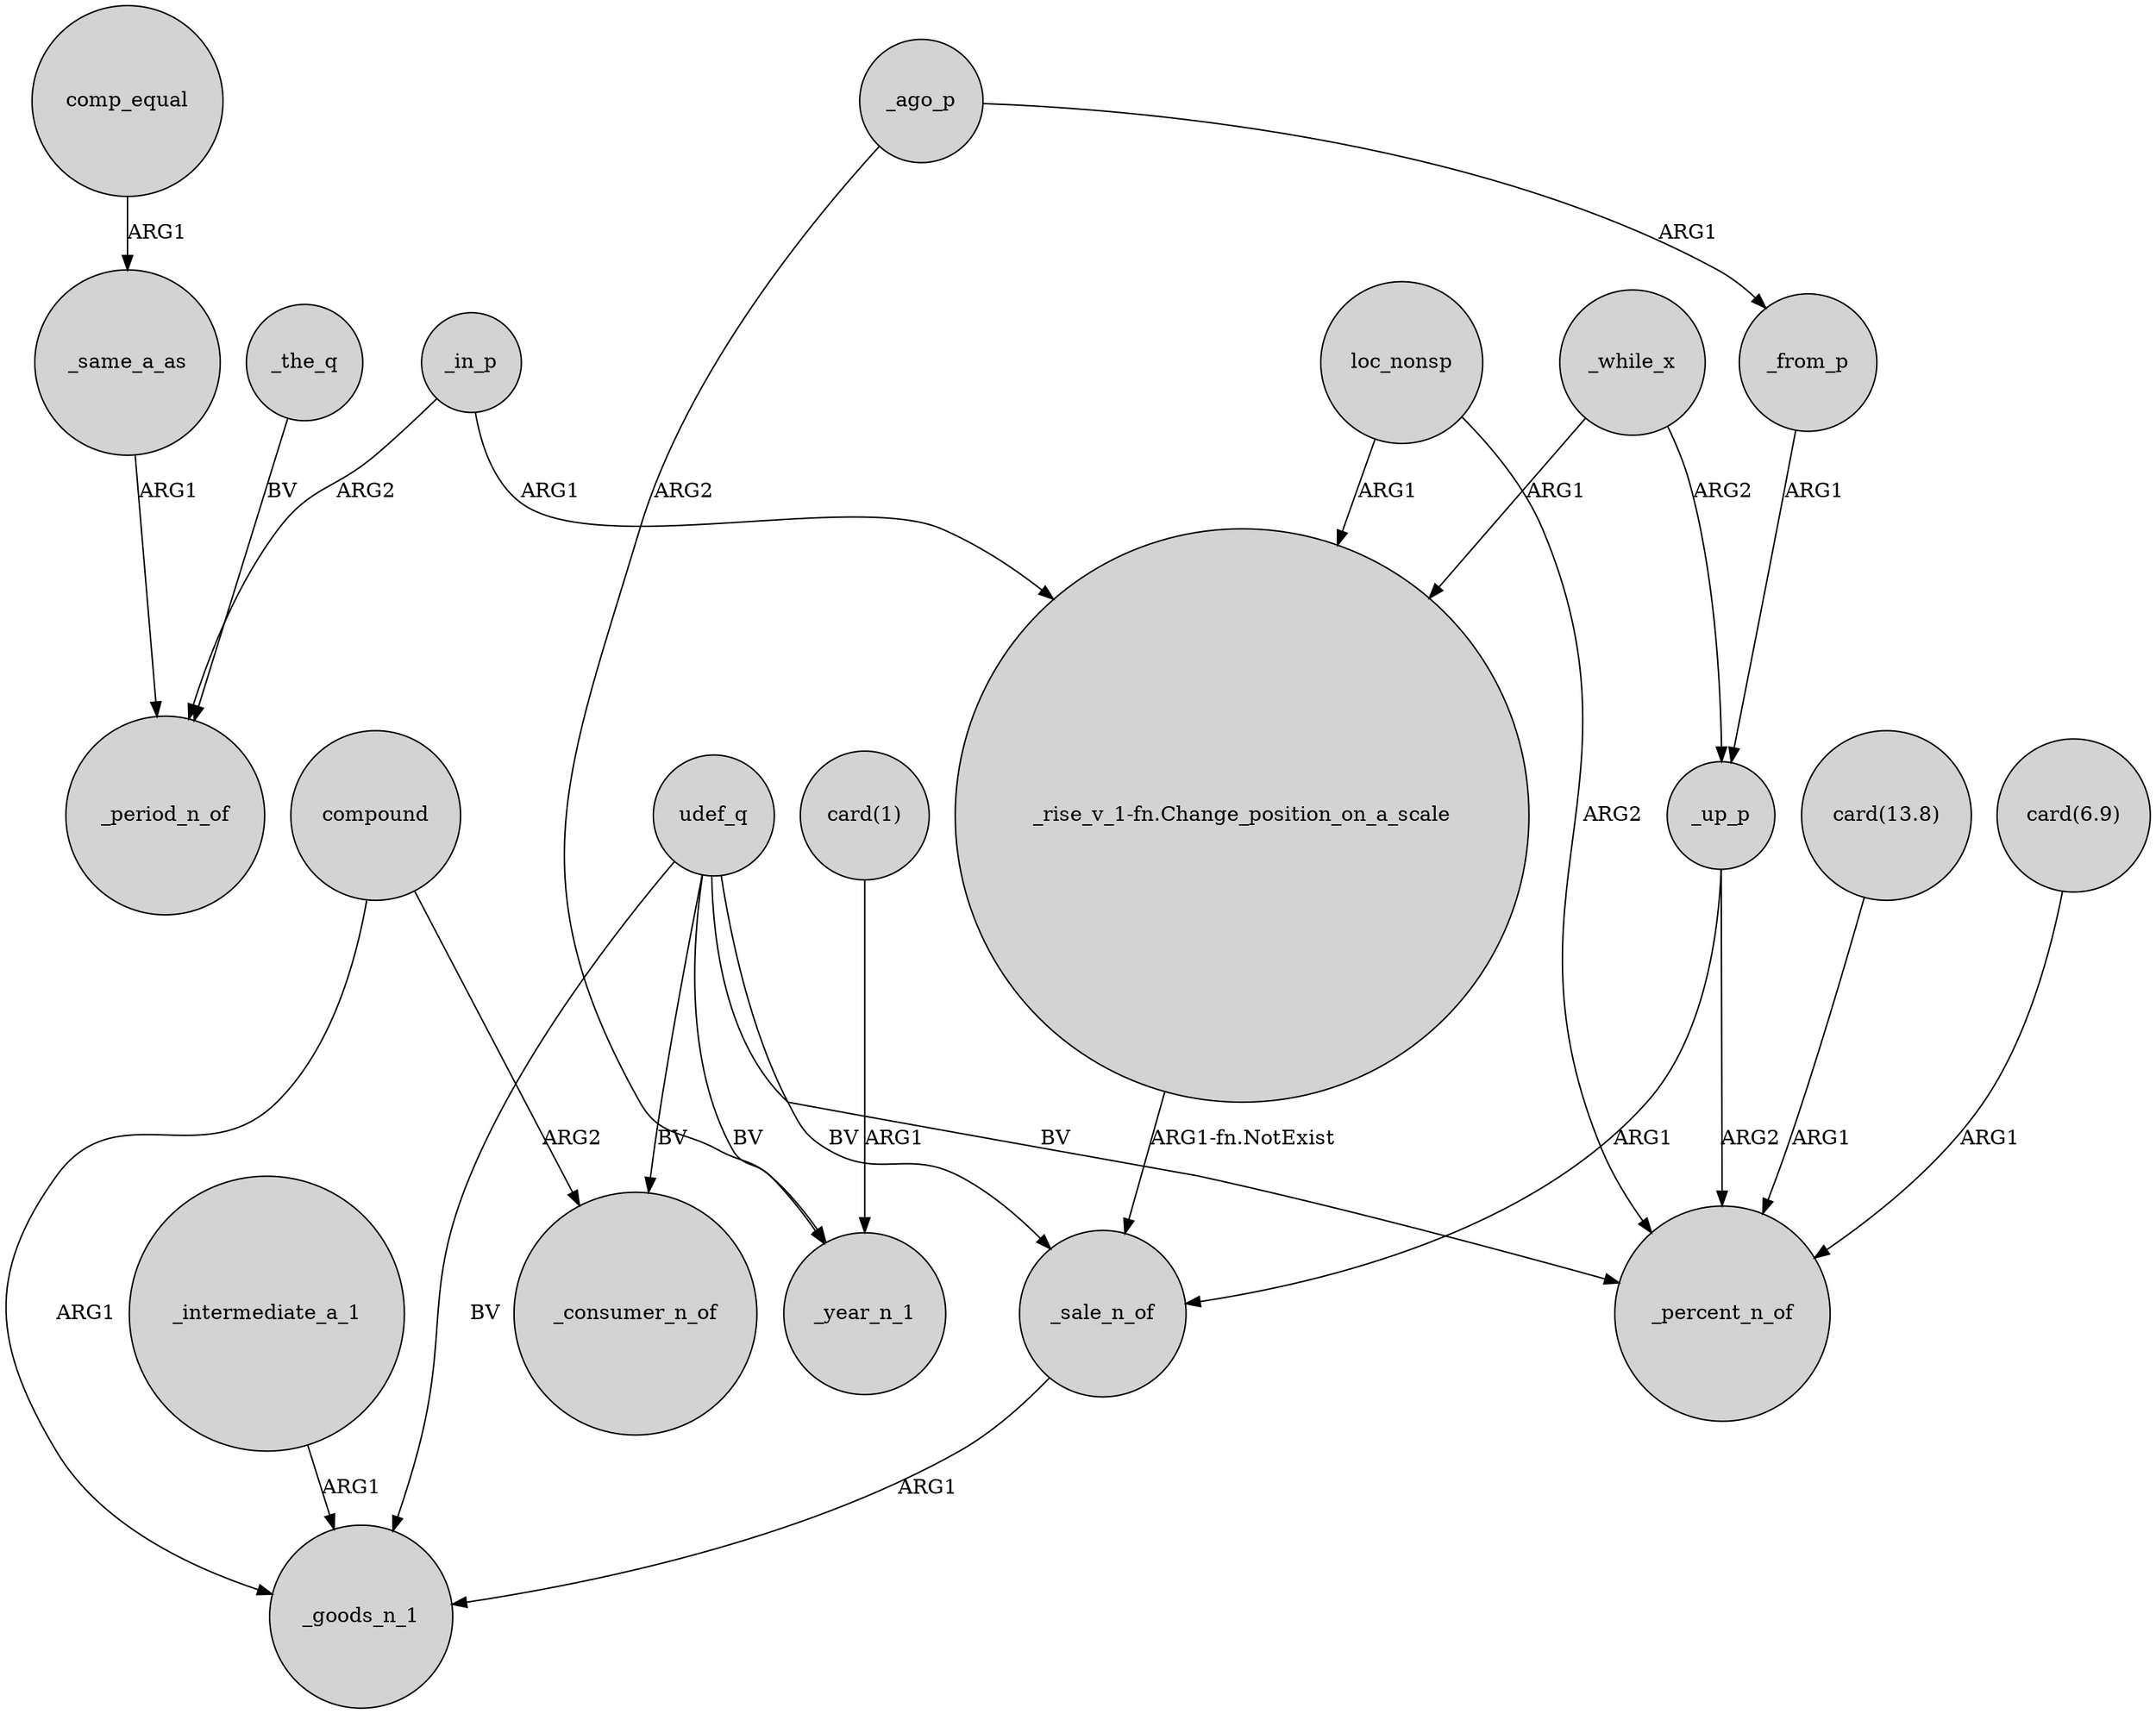 digraph {
	node [shape=circle style=filled]
	_same_a_as -> _period_n_of [label=ARG1]
	"_rise_v_1-fn.Change_position_on_a_scale" -> _sale_n_of [label="ARG1-fn.NotExist"]
	_while_x -> _up_p [label=ARG2]
	_from_p -> _up_p [label=ARG1]
	"card(6.9)" -> _percent_n_of [label=ARG1]
	_intermediate_a_1 -> _goods_n_1 [label=ARG1]
	_in_p -> "_rise_v_1-fn.Change_position_on_a_scale" [label=ARG1]
	"card(13.8)" -> _percent_n_of [label=ARG1]
	_the_q -> _period_n_of [label=BV]
	_while_x -> "_rise_v_1-fn.Change_position_on_a_scale" [label=ARG1]
	_ago_p -> _year_n_1 [label=ARG2]
	comp_equal -> _same_a_as [label=ARG1]
	compound -> _goods_n_1 [label=ARG1]
	_sale_n_of -> _goods_n_1 [label=ARG1]
	loc_nonsp -> _percent_n_of [label=ARG2]
	udef_q -> _goods_n_1 [label=BV]
	loc_nonsp -> "_rise_v_1-fn.Change_position_on_a_scale" [label=ARG1]
	_ago_p -> _from_p [label=ARG1]
	_in_p -> _period_n_of [label=ARG2]
	udef_q -> _consumer_n_of [label=BV]
	udef_q -> _sale_n_of [label=BV]
	"card(1)" -> _year_n_1 [label=ARG1]
	compound -> _consumer_n_of [label=ARG2]
	udef_q -> _year_n_1 [label=BV]
	udef_q -> _percent_n_of [label=BV]
	_up_p -> _percent_n_of [label=ARG2]
	_up_p -> _sale_n_of [label=ARG1]
}
